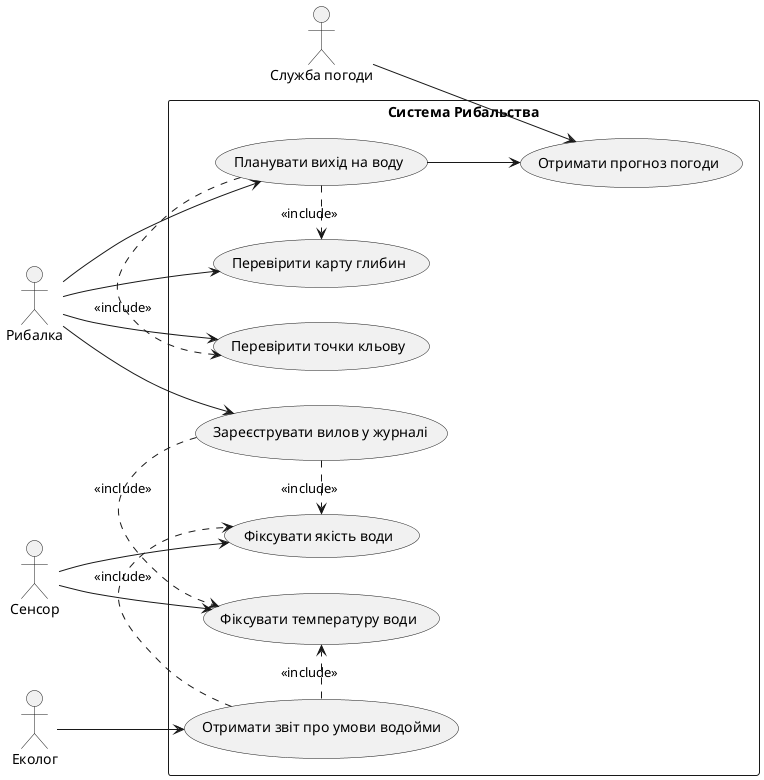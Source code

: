 @startuml
left to right direction

actor Рибалка
actor Сенсор
actor Еколог
actor "Служба погоди" as СлужбаПогоди

rectangle "Система Рибальства" {
  usecase "Перевірити карту глибин" as UC1
  usecase "Перевірити точки кльову" as UC2
  usecase "Фіксувати температуру води" as UC3
  usecase "Фіксувати якість води" as UC4
  usecase "Отримати звіт про умови водойми" as UC5
  usecase "Зареєструвати вилов у журналі" as UC6
  usecase "Планувати вихід на воду" as UC7
  usecase "Отримати прогноз погоди" as UC8
}

Рибалка --> UC1
Рибалка --> UC2
Рибалка --> UC6
Рибалка --> UC7
Сенсор --> UC3
Сенсор --> UC4
Еколог --> UC5
СлужбаПогоди --> UC8
UC7 --> UC8
UC6 .> UC3 : <<include>>
UC6 .> UC4 : <<include>>
UC5 .> UC3 : <<include>>
UC5 .> UC4 : <<include>>
UC7 .> UC1 : <<include>>
UC7 .> UC2 : <<include>>

@enduml